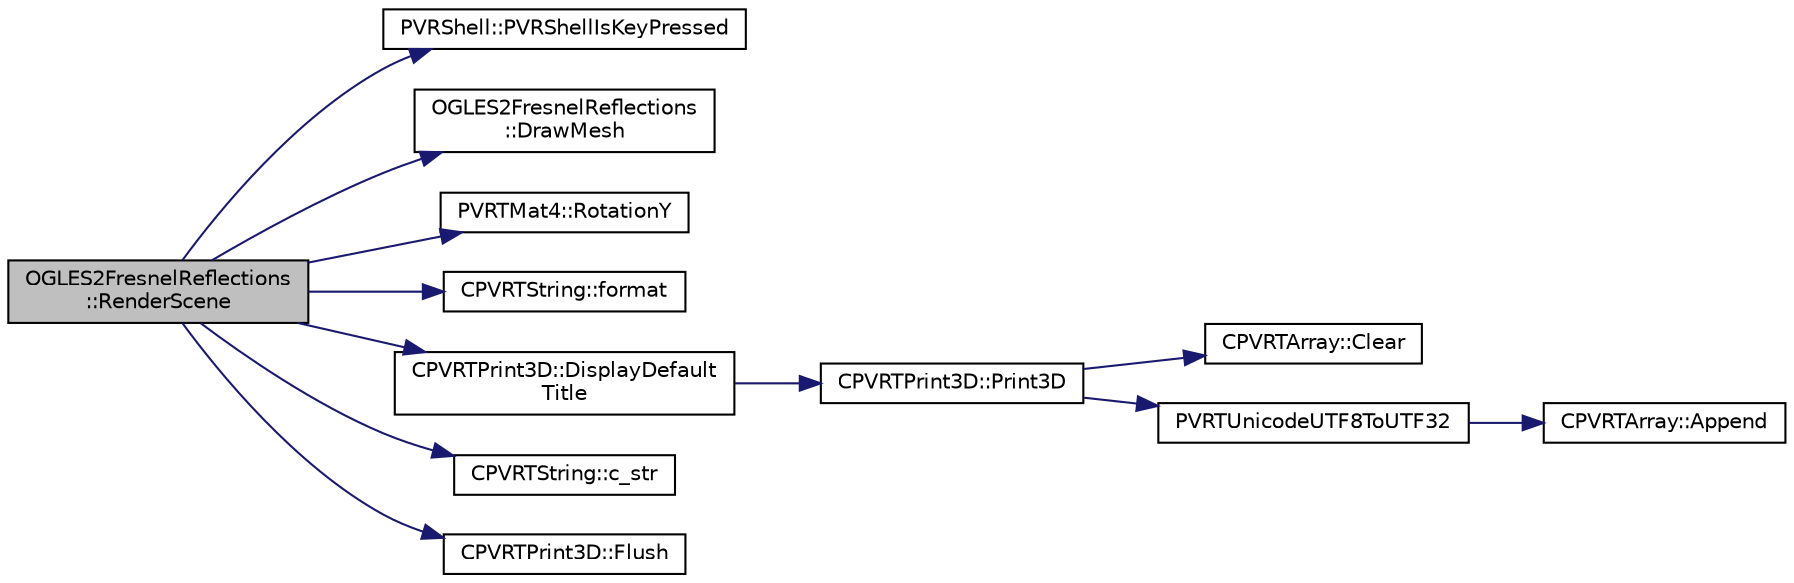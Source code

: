 digraph "OGLES2FresnelReflections::RenderScene"
{
  edge [fontname="Helvetica",fontsize="10",labelfontname="Helvetica",labelfontsize="10"];
  node [fontname="Helvetica",fontsize="10",shape=record];
  rankdir="LR";
  Node1 [label="OGLES2FresnelReflections\l::RenderScene",height=0.2,width=0.4,color="black", fillcolor="grey75", style="filled", fontcolor="black"];
  Node1 -> Node2 [color="midnightblue",fontsize="10",style="solid",fontname="Helvetica"];
  Node2 [label="PVRShell::PVRShellIsKeyPressed",height=0.2,width=0.4,color="black", fillcolor="white", style="filled",URL="$class_p_v_r_shell.html#a3771f847321dbc7aa5a9d8647c49b38b",tooltip="Check if a key was pressed. "];
  Node1 -> Node3 [color="midnightblue",fontsize="10",style="solid",fontname="Helvetica"];
  Node3 [label="OGLES2FresnelReflections\l::DrawMesh",height=0.2,width=0.4,color="black", fillcolor="white", style="filled",URL="$class_o_g_l_e_s2_fresnel_reflections.html#a45319f3cbfc1fc9745b34c015ef462d6"];
  Node1 -> Node4 [color="midnightblue",fontsize="10",style="solid",fontname="Helvetica"];
  Node4 [label="PVRTMat4::RotationY",height=0.2,width=0.4,color="black", fillcolor="white", style="filled",URL="$struct_p_v_r_t_mat4.html#ae963b3a45f031ed3eb6c56f4ce9e5426",tooltip="Calculates a matrix corresponding to a rotation of angle degrees about the Y axis. "];
  Node1 -> Node5 [color="midnightblue",fontsize="10",style="solid",fontname="Helvetica"];
  Node5 [label="CPVRTString::format",height=0.2,width=0.4,color="black", fillcolor="white", style="filled",URL="$class_c_p_v_r_t_string.html#a484a1e04c5584d273d88c5ba12412fcf",tooltip="return the formatted string "];
  Node1 -> Node6 [color="midnightblue",fontsize="10",style="solid",fontname="Helvetica"];
  Node6 [label="CPVRTPrint3D::DisplayDefault\lTitle",height=0.2,width=0.4,color="black", fillcolor="white", style="filled",URL="$class_c_p_v_r_t_print3_d.html#a2bccb1ef64d69a433696094987799d79",tooltip="Creates a default title with predefined position and colours. It displays as well company logos when ..."];
  Node6 -> Node7 [color="midnightblue",fontsize="10",style="solid",fontname="Helvetica"];
  Node7 [label="CPVRTPrint3D::Print3D",height=0.2,width=0.4,color="black", fillcolor="white", style="filled",URL="$class_c_p_v_r_t_print3_d.html#afd98a5ba4e3f9183ceb615566a64f843",tooltip="Display 3D text on screen. CPVRTPrint3D::SetTextures(...) must have been called beforehand. This function accepts formatting in the printf way. "];
  Node7 -> Node8 [color="midnightblue",fontsize="10",style="solid",fontname="Helvetica"];
  Node8 [label="CPVRTArray::Clear",height=0.2,width=0.4,color="black", fillcolor="white", style="filled",URL="$class_c_p_v_r_t_array.html#ad1e3c37b05d484c9e5598899d6611440",tooltip="Clears the array. "];
  Node7 -> Node9 [color="midnightblue",fontsize="10",style="solid",fontname="Helvetica"];
  Node9 [label="PVRTUnicodeUTF8ToUTF32",height=0.2,width=0.4,color="black", fillcolor="white", style="filled",URL="$_p_v_r_t_unicode_8h.html#a54150f433be76ed547efa36329d48341",tooltip="Decodes a UTF8-encoded string in to Unicode code points (UTF32). If pUTF8 is not null terminated..."];
  Node9 -> Node10 [color="midnightblue",fontsize="10",style="solid",fontname="Helvetica"];
  Node10 [label="CPVRTArray::Append",height=0.2,width=0.4,color="black", fillcolor="white", style="filled",URL="$class_c_p_v_r_t_array.html#a1af5aeb05badf2783dbc7ec5b98cead2",tooltip="Appends an element to the end of the array, expanding it if necessary. "];
  Node1 -> Node11 [color="midnightblue",fontsize="10",style="solid",fontname="Helvetica"];
  Node11 [label="CPVRTString::c_str",height=0.2,width=0.4,color="black", fillcolor="white", style="filled",URL="$class_c_p_v_r_t_string.html#aabd1f2848c4b1d65e7418b264502687d",tooltip="Returns a const char* pointer of the string. "];
  Node1 -> Node12 [color="midnightblue",fontsize="10",style="solid",fontname="Helvetica"];
  Node12 [label="CPVRTPrint3D::Flush",height=0.2,width=0.4,color="black", fillcolor="white", style="filled",URL="$class_c_p_v_r_t_print3_d.html#ad7d1d707351cc84ec0614487e4acc6b1",tooltip="Flushes all the print text commands. "];
}
